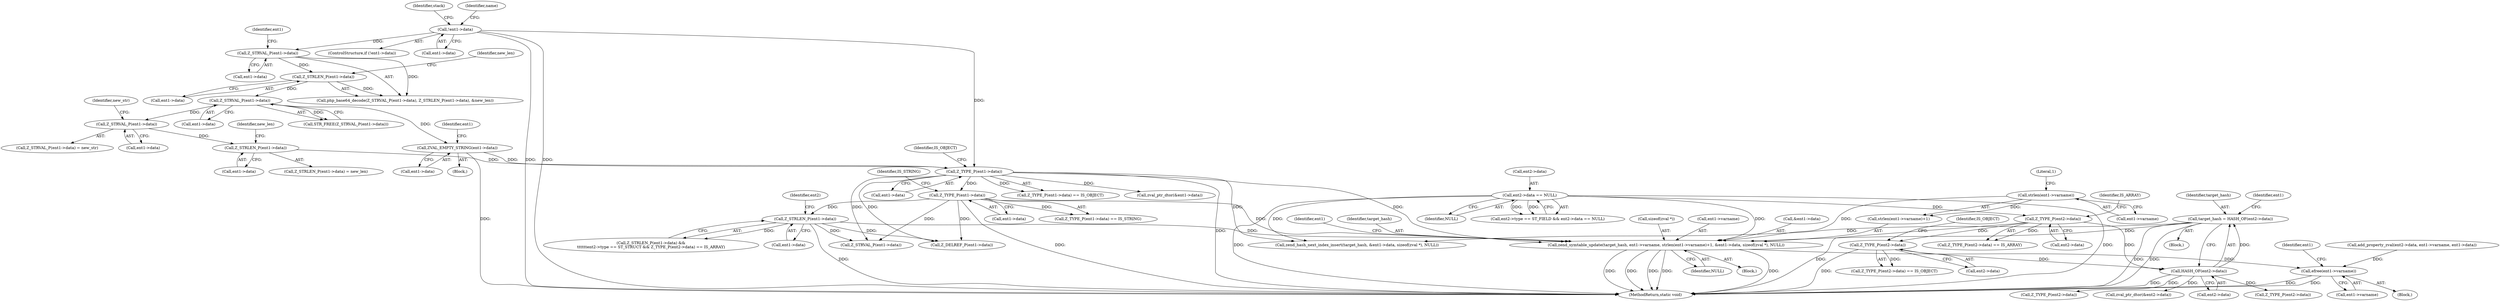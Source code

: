 digraph "0_php-src_698a691724c0a949295991e5df091ce16f899e02?w=1@API" {
"1000504" [label="(Call,zend_symtable_update(target_hash, ent1->varname, strlen(ent1->varname)+1, &ent1->data, sizeof(zval *), NULL))"];
"1000344" [label="(Call,target_hash = HASH_OF(ent2->data))"];
"1000346" [label="(Call,HASH_OF(ent2->data))"];
"1000338" [label="(Call,Z_TYPE_P(ent2->data))"];
"1000332" [label="(Call,Z_TYPE_P(ent2->data))"];
"1000315" [label="(Call,ent2->data == NULL)"];
"1000510" [label="(Call,strlen(ent1->varname))"];
"1000264" [label="(Call,Z_TYPE_P(ent1->data))"];
"1000258" [label="(Call,ZVAL_EMPTY_STRING(ent1->data))"];
"1000237" [label="(Call,Z_STRVAL_P(ent1->data))"];
"1000230" [label="(Call,Z_STRLEN_P(ent1->data))"];
"1000226" [label="(Call,Z_STRVAL_P(ent1->data))"];
"1000186" [label="(Call,!ent1->data)"];
"1000251" [label="(Call,Z_STRLEN_P(ent1->data))"];
"1000245" [label="(Call,Z_STRVAL_P(ent1->data))"];
"1000365" [label="(Call,Z_TYPE_P(ent1->data))"];
"1000371" [label="(Call,Z_STRLEN_P(ent1->data))"];
"1000522" [label="(Call,efree(ent1->varname))"];
"1000519" [label="(Call,sizeof(zval *))"];
"1000345" [label="(Identifier,target_hash)"];
"1000346" [label="(Call,HASH_OF(ent2->data))"];
"1000342" [label="(Identifier,IS_OBJECT)"];
"1000236" [label="(Call,STR_FREE(Z_STRVAL_P(ent1->data)))"];
"1000185" [label="(ControlStructure,if (!ent1->data))"];
"1000509" [label="(Call,strlen(ent1->varname)+1)"];
"1000354" [label="(Block,)"];
"1000230" [label="(Call,Z_STRLEN_P(ent1->data))"];
"1000187" [label="(Call,ent1->data)"];
"1000343" [label="(Block,)"];
"1000225" [label="(Call,php_base64_decode(Z_STRVAL_P(ent1->data), Z_STRLEN_P(ent1->data), &new_len))"];
"1000382" [label="(Call,Z_TYPE_P(ent2->data))"];
"1000393" [label="(Call,Z_STRVAL_P(ent1->data))"];
"1000511" [label="(Call,ent1->varname)"];
"1000538" [label="(Identifier,ent1)"];
"1000522" [label="(Call,efree(ent1->varname))"];
"1000255" [label="(Identifier,new_len)"];
"1000352" [label="(Identifier,ent1)"];
"1000510" [label="(Call,strlen(ent1->varname))"];
"1000319" [label="(Identifier,NULL)"];
"1000231" [label="(Call,ent1->data)"];
"1000506" [label="(Call,ent1->varname)"];
"1000336" [label="(Identifier,IS_ARRAY)"];
"1000232" [label="(Identifier,ent1)"];
"1000372" [label="(Call,ent1->data)"];
"1000268" [label="(Identifier,IS_OBJECT)"];
"1000251" [label="(Call,Z_STRLEN_P(ent1->data))"];
"1000365" [label="(Call,Z_TYPE_P(ent1->data))"];
"1000265" [label="(Call,ent1->data)"];
"1000245" [label="(Call,Z_STRVAL_P(ent1->data))"];
"1000266" [label="(Identifier,ent1)"];
"1000371" [label="(Call,Z_STRLEN_P(ent1->data))"];
"1000515" [label="(Call,&ent1->data)"];
"1000235" [label="(Identifier,new_len)"];
"1000194" [label="(Identifier,stack)"];
"1000259" [label="(Call,ent1->data)"];
"1000238" [label="(Call,ent1->data)"];
"1000215" [label="(Identifier,name)"];
"1000378" [label="(Identifier,ent2)"];
"1000503" [label="(Block,)"];
"1000528" [label="(Call,zend_hash_next_index_insert(target_hash, &ent1->data, sizeof(zval *), NULL))"];
"1000263" [label="(Call,Z_TYPE_P(ent1->data) == IS_OBJECT)"];
"1000524" [label="(Identifier,ent1)"];
"1000586" [label="(MethodReturn,static void)"];
"1000466" [label="(Call,Z_TYPE_P(ent2->data))"];
"1000227" [label="(Call,ent1->data)"];
"1000504" [label="(Call,zend_symtable_update(target_hash, ent1->varname, strlen(ent1->varname)+1, &ent1->data, sizeof(zval *), NULL))"];
"1000448" [label="(Call,zval_ptr_dtor(&ent2->data))"];
"1000337" [label="(Call,Z_TYPE_P(ent2->data) == IS_OBJECT)"];
"1000258" [label="(Call,ZVAL_EMPTY_STRING(ent1->data))"];
"1000249" [label="(Identifier,new_str)"];
"1000237" [label="(Call,Z_STRVAL_P(ent1->data))"];
"1000369" [label="(Identifier,IS_STRING)"];
"1000315" [label="(Call,ent2->data == NULL)"];
"1000264" [label="(Call,Z_TYPE_P(ent1->data))"];
"1000514" [label="(Literal,1)"];
"1000321" [label="(Call,zval_ptr_dtor(&ent1->data))"];
"1000344" [label="(Call,target_hash = HASH_OF(ent2->data))"];
"1000338" [label="(Call,Z_TYPE_P(ent2->data))"];
"1000226" [label="(Call,Z_STRVAL_P(ent1->data))"];
"1000244" [label="(Call,Z_STRVAL_P(ent1->data) = new_str)"];
"1000252" [label="(Call,ent1->data)"];
"1000370" [label="(Call,Z_STRLEN_P(ent1->data) &&\n\t\t\t\t\t\tent2->type == ST_STRUCT && Z_TYPE_P(ent2->data) == IS_ARRAY)"];
"1000347" [label="(Call,ent2->data)"];
"1000250" [label="(Call,Z_STRLEN_P(ent1->data) = new_len)"];
"1000246" [label="(Call,ent1->data)"];
"1000316" [label="(Call,ent2->data)"];
"1000257" [label="(Block,)"];
"1000505" [label="(Identifier,target_hash)"];
"1000484" [label="(Call,Z_DELREF_P(ent1->data))"];
"1000366" [label="(Call,ent1->data)"];
"1000523" [label="(Call,ent1->varname)"];
"1000488" [label="(Call,add_property_zval(ent2->data, ent1->varname, ent1->data))"];
"1000339" [label="(Call,ent2->data)"];
"1000331" [label="(Call,Z_TYPE_P(ent2->data) == IS_ARRAY)"];
"1000521" [label="(Identifier,NULL)"];
"1000309" [label="(Call,ent2->type == ST_FIELD && ent2->data == NULL)"];
"1000186" [label="(Call,!ent1->data)"];
"1000332" [label="(Call,Z_TYPE_P(ent2->data))"];
"1000333" [label="(Call,ent2->data)"];
"1000364" [label="(Call,Z_TYPE_P(ent1->data) == IS_STRING)"];
"1000504" -> "1000503"  [label="AST: "];
"1000504" -> "1000521"  [label="CFG: "];
"1000505" -> "1000504"  [label="AST: "];
"1000506" -> "1000504"  [label="AST: "];
"1000509" -> "1000504"  [label="AST: "];
"1000515" -> "1000504"  [label="AST: "];
"1000519" -> "1000504"  [label="AST: "];
"1000521" -> "1000504"  [label="AST: "];
"1000524" -> "1000504"  [label="CFG: "];
"1000504" -> "1000586"  [label="DDG: "];
"1000504" -> "1000586"  [label="DDG: "];
"1000504" -> "1000586"  [label="DDG: "];
"1000504" -> "1000586"  [label="DDG: "];
"1000504" -> "1000586"  [label="DDG: "];
"1000344" -> "1000504"  [label="DDG: "];
"1000510" -> "1000504"  [label="DDG: "];
"1000264" -> "1000504"  [label="DDG: "];
"1000365" -> "1000504"  [label="DDG: "];
"1000371" -> "1000504"  [label="DDG: "];
"1000315" -> "1000504"  [label="DDG: "];
"1000504" -> "1000522"  [label="DDG: "];
"1000344" -> "1000343"  [label="AST: "];
"1000344" -> "1000346"  [label="CFG: "];
"1000345" -> "1000344"  [label="AST: "];
"1000346" -> "1000344"  [label="AST: "];
"1000352" -> "1000344"  [label="CFG: "];
"1000344" -> "1000586"  [label="DDG: "];
"1000344" -> "1000586"  [label="DDG: "];
"1000346" -> "1000344"  [label="DDG: "];
"1000344" -> "1000528"  [label="DDG: "];
"1000346" -> "1000347"  [label="CFG: "];
"1000347" -> "1000346"  [label="AST: "];
"1000346" -> "1000586"  [label="DDG: "];
"1000338" -> "1000346"  [label="DDG: "];
"1000332" -> "1000346"  [label="DDG: "];
"1000346" -> "1000382"  [label="DDG: "];
"1000346" -> "1000448"  [label="DDG: "];
"1000346" -> "1000466"  [label="DDG: "];
"1000338" -> "1000337"  [label="AST: "];
"1000338" -> "1000339"  [label="CFG: "];
"1000339" -> "1000338"  [label="AST: "];
"1000342" -> "1000338"  [label="CFG: "];
"1000338" -> "1000586"  [label="DDG: "];
"1000338" -> "1000337"  [label="DDG: "];
"1000332" -> "1000338"  [label="DDG: "];
"1000332" -> "1000331"  [label="AST: "];
"1000332" -> "1000333"  [label="CFG: "];
"1000333" -> "1000332"  [label="AST: "];
"1000336" -> "1000332"  [label="CFG: "];
"1000332" -> "1000586"  [label="DDG: "];
"1000332" -> "1000331"  [label="DDG: "];
"1000315" -> "1000332"  [label="DDG: "];
"1000315" -> "1000309"  [label="AST: "];
"1000315" -> "1000319"  [label="CFG: "];
"1000316" -> "1000315"  [label="AST: "];
"1000319" -> "1000315"  [label="AST: "];
"1000309" -> "1000315"  [label="CFG: "];
"1000315" -> "1000586"  [label="DDG: "];
"1000315" -> "1000586"  [label="DDG: "];
"1000315" -> "1000309"  [label="DDG: "];
"1000315" -> "1000309"  [label="DDG: "];
"1000315" -> "1000528"  [label="DDG: "];
"1000510" -> "1000509"  [label="AST: "];
"1000510" -> "1000511"  [label="CFG: "];
"1000511" -> "1000510"  [label="AST: "];
"1000514" -> "1000510"  [label="CFG: "];
"1000510" -> "1000509"  [label="DDG: "];
"1000264" -> "1000263"  [label="AST: "];
"1000264" -> "1000265"  [label="CFG: "];
"1000265" -> "1000264"  [label="AST: "];
"1000268" -> "1000264"  [label="CFG: "];
"1000264" -> "1000586"  [label="DDG: "];
"1000264" -> "1000263"  [label="DDG: "];
"1000258" -> "1000264"  [label="DDG: "];
"1000186" -> "1000264"  [label="DDG: "];
"1000251" -> "1000264"  [label="DDG: "];
"1000264" -> "1000321"  [label="DDG: "];
"1000264" -> "1000365"  [label="DDG: "];
"1000264" -> "1000393"  [label="DDG: "];
"1000264" -> "1000484"  [label="DDG: "];
"1000264" -> "1000528"  [label="DDG: "];
"1000258" -> "1000257"  [label="AST: "];
"1000258" -> "1000259"  [label="CFG: "];
"1000259" -> "1000258"  [label="AST: "];
"1000266" -> "1000258"  [label="CFG: "];
"1000258" -> "1000586"  [label="DDG: "];
"1000237" -> "1000258"  [label="DDG: "];
"1000237" -> "1000236"  [label="AST: "];
"1000237" -> "1000238"  [label="CFG: "];
"1000238" -> "1000237"  [label="AST: "];
"1000236" -> "1000237"  [label="CFG: "];
"1000237" -> "1000236"  [label="DDG: "];
"1000230" -> "1000237"  [label="DDG: "];
"1000237" -> "1000245"  [label="DDG: "];
"1000230" -> "1000225"  [label="AST: "];
"1000230" -> "1000231"  [label="CFG: "];
"1000231" -> "1000230"  [label="AST: "];
"1000235" -> "1000230"  [label="CFG: "];
"1000230" -> "1000225"  [label="DDG: "];
"1000226" -> "1000230"  [label="DDG: "];
"1000226" -> "1000225"  [label="AST: "];
"1000226" -> "1000227"  [label="CFG: "];
"1000227" -> "1000226"  [label="AST: "];
"1000232" -> "1000226"  [label="CFG: "];
"1000226" -> "1000225"  [label="DDG: "];
"1000186" -> "1000226"  [label="DDG: "];
"1000186" -> "1000185"  [label="AST: "];
"1000186" -> "1000187"  [label="CFG: "];
"1000187" -> "1000186"  [label="AST: "];
"1000194" -> "1000186"  [label="CFG: "];
"1000215" -> "1000186"  [label="CFG: "];
"1000186" -> "1000586"  [label="DDG: "];
"1000186" -> "1000586"  [label="DDG: "];
"1000251" -> "1000250"  [label="AST: "];
"1000251" -> "1000252"  [label="CFG: "];
"1000252" -> "1000251"  [label="AST: "];
"1000255" -> "1000251"  [label="CFG: "];
"1000245" -> "1000251"  [label="DDG: "];
"1000245" -> "1000244"  [label="AST: "];
"1000245" -> "1000246"  [label="CFG: "];
"1000246" -> "1000245"  [label="AST: "];
"1000249" -> "1000245"  [label="CFG: "];
"1000365" -> "1000364"  [label="AST: "];
"1000365" -> "1000366"  [label="CFG: "];
"1000366" -> "1000365"  [label="AST: "];
"1000369" -> "1000365"  [label="CFG: "];
"1000365" -> "1000586"  [label="DDG: "];
"1000365" -> "1000364"  [label="DDG: "];
"1000365" -> "1000371"  [label="DDG: "];
"1000365" -> "1000393"  [label="DDG: "];
"1000365" -> "1000484"  [label="DDG: "];
"1000371" -> "1000370"  [label="AST: "];
"1000371" -> "1000372"  [label="CFG: "];
"1000372" -> "1000371"  [label="AST: "];
"1000378" -> "1000371"  [label="CFG: "];
"1000370" -> "1000371"  [label="CFG: "];
"1000371" -> "1000586"  [label="DDG: "];
"1000371" -> "1000370"  [label="DDG: "];
"1000371" -> "1000393"  [label="DDG: "];
"1000371" -> "1000484"  [label="DDG: "];
"1000522" -> "1000354"  [label="AST: "];
"1000522" -> "1000523"  [label="CFG: "];
"1000523" -> "1000522"  [label="AST: "];
"1000538" -> "1000522"  [label="CFG: "];
"1000522" -> "1000586"  [label="DDG: "];
"1000522" -> "1000586"  [label="DDG: "];
"1000488" -> "1000522"  [label="DDG: "];
}
